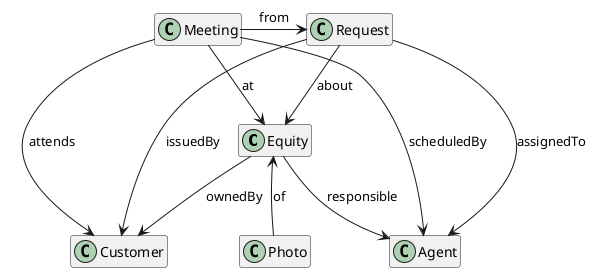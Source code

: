 @startuml

hide members
class Equity 
class Photo 
class Agent 
class Customer 
class Request 

Equity <-- Photo: of
Equity --> Customer : ownedBy
Equity --> Agent : responsible

Meeting --> Agent : scheduledBy
Meeting --> Customer : attends
Meeting --> Equity : at
Meeting -> Request : from

Request --> Equity : about
Request --> Customer : issuedBy
Request --> Agent : assignedTo

@enduml